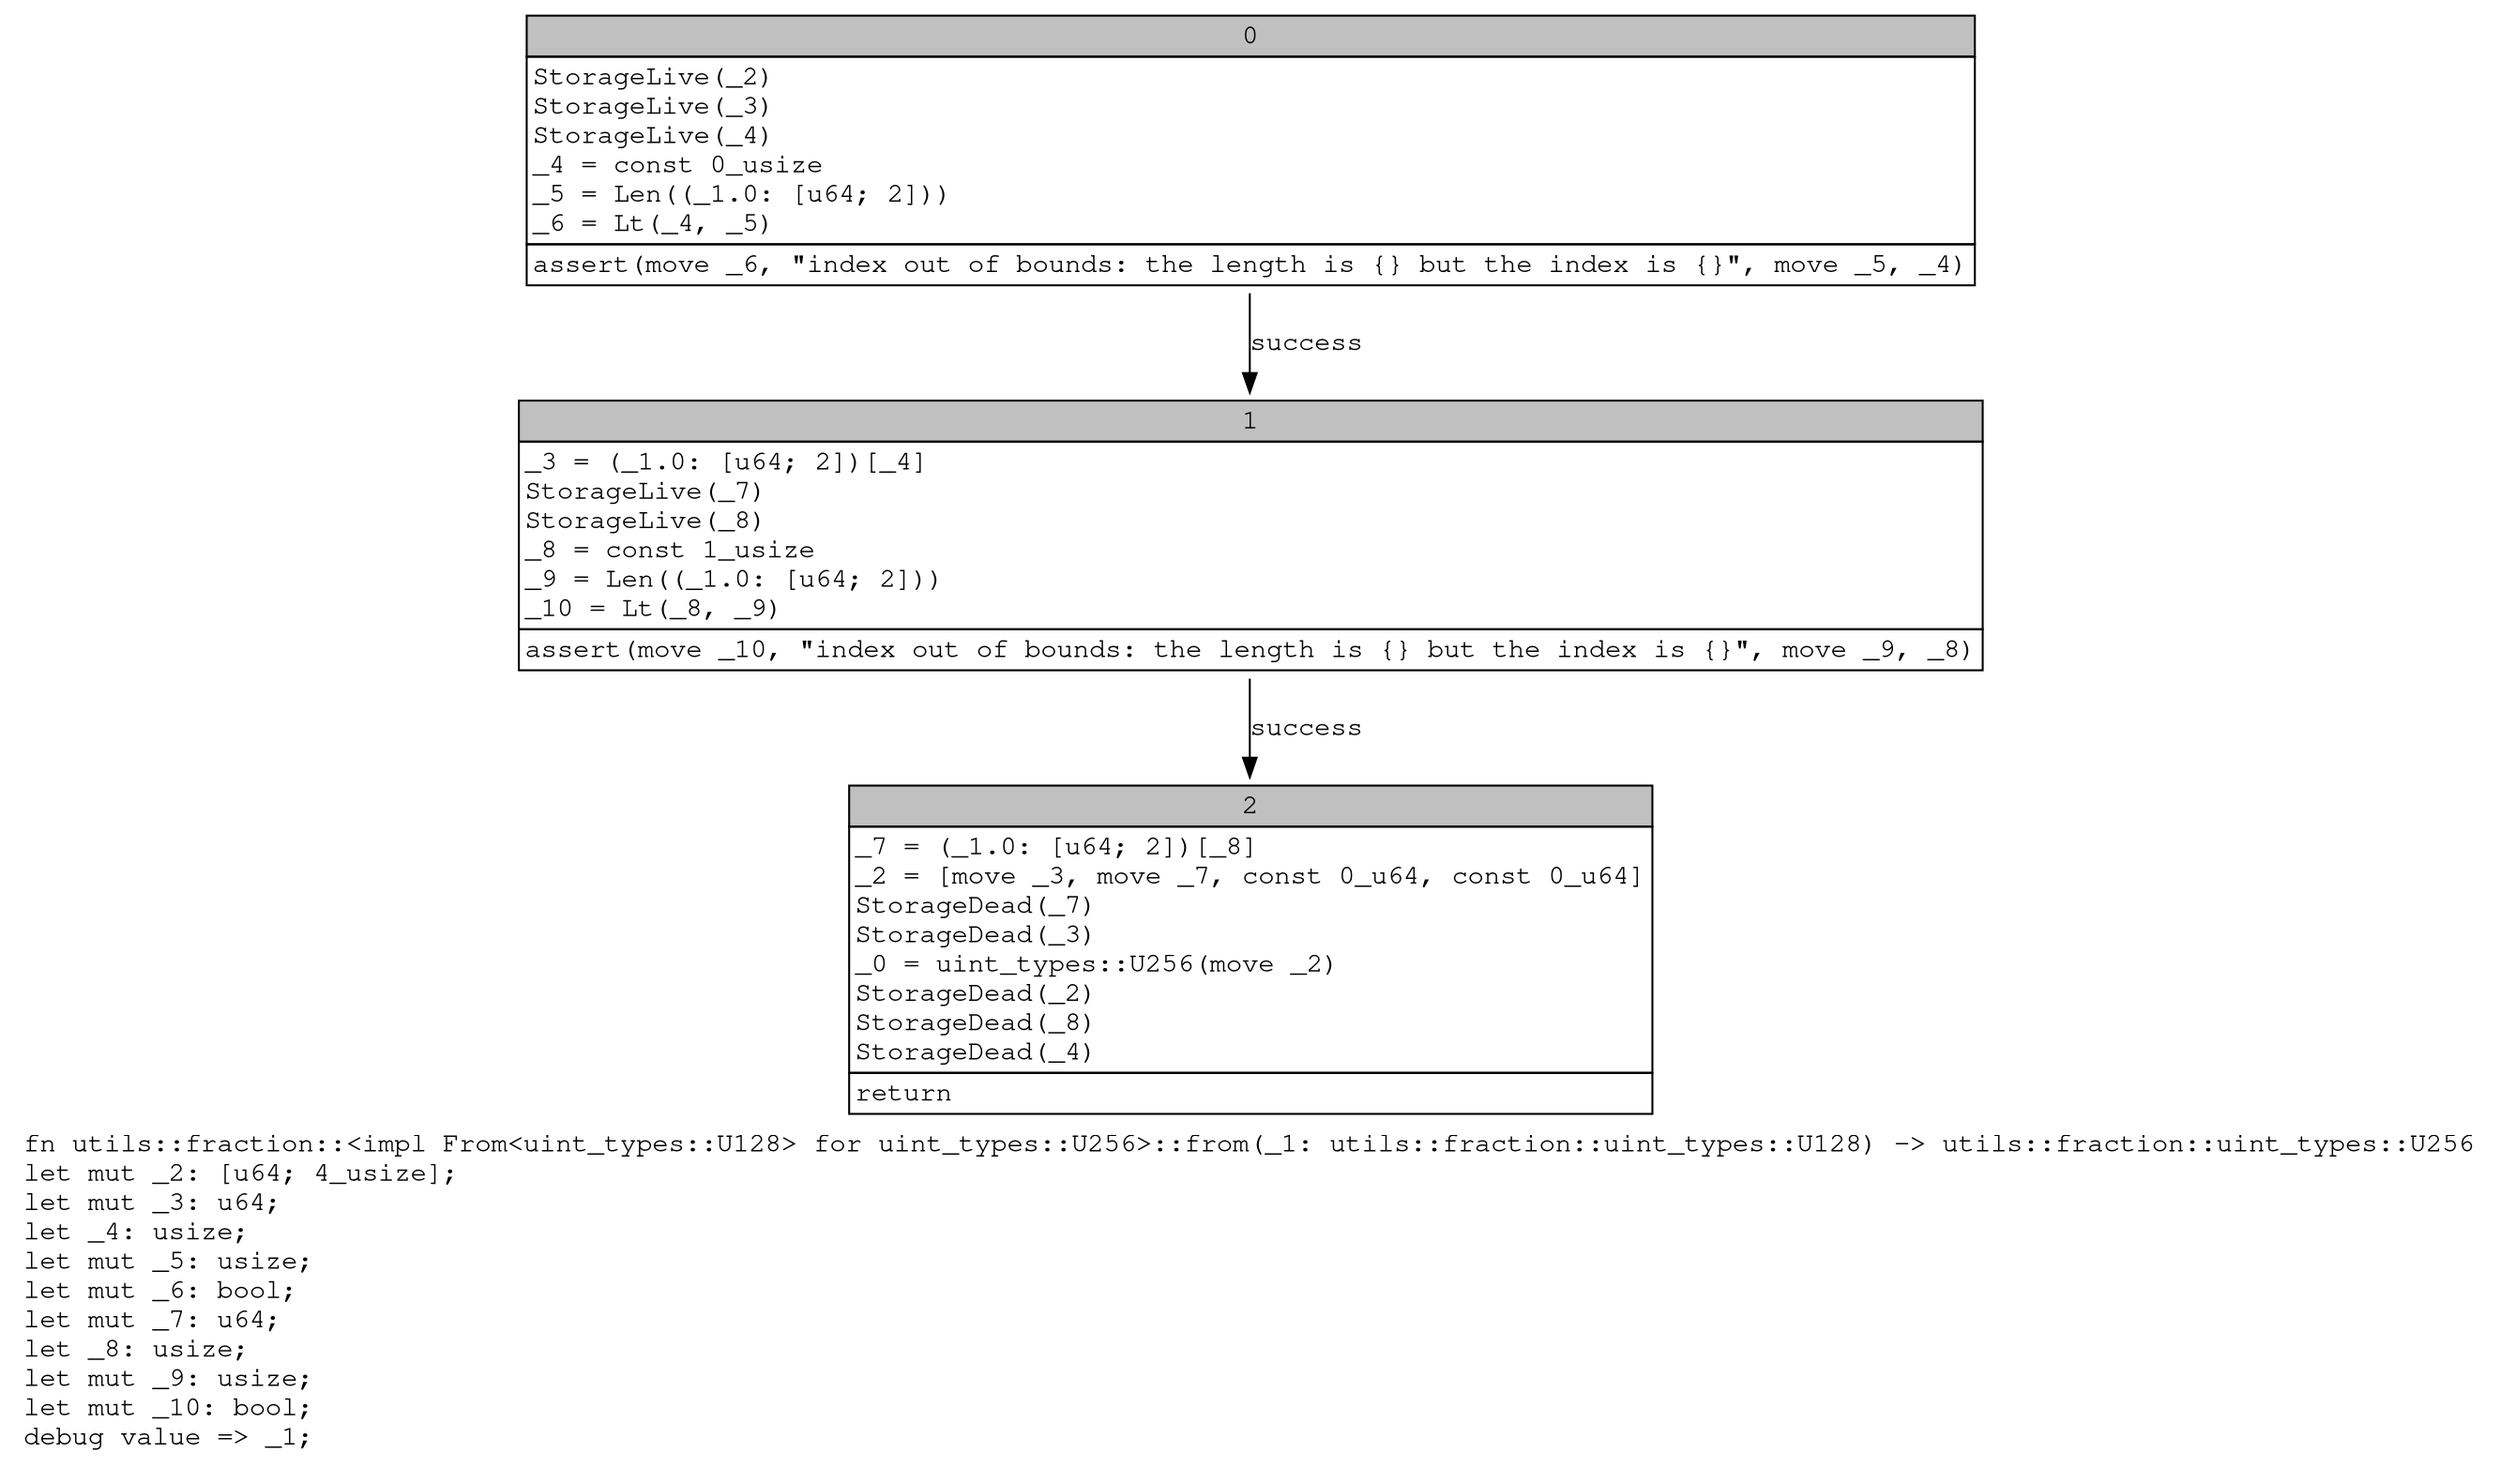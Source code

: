 digraph Mir_0_2474 {
    graph [fontname="Courier, monospace"];
    node [fontname="Courier, monospace"];
    edge [fontname="Courier, monospace"];
    label=<fn utils::fraction::&lt;impl From&lt;uint_types::U128&gt; for uint_types::U256&gt;::from(_1: utils::fraction::uint_types::U128) -&gt; utils::fraction::uint_types::U256<br align="left"/>let mut _2: [u64; 4_usize];<br align="left"/>let mut _3: u64;<br align="left"/>let _4: usize;<br align="left"/>let mut _5: usize;<br align="left"/>let mut _6: bool;<br align="left"/>let mut _7: u64;<br align="left"/>let _8: usize;<br align="left"/>let mut _9: usize;<br align="left"/>let mut _10: bool;<br align="left"/>debug value =&gt; _1;<br align="left"/>>;
    bb0__0_2474 [shape="none", label=<<table border="0" cellborder="1" cellspacing="0"><tr><td bgcolor="gray" align="center" colspan="1">0</td></tr><tr><td align="left" balign="left">StorageLive(_2)<br/>StorageLive(_3)<br/>StorageLive(_4)<br/>_4 = const 0_usize<br/>_5 = Len((_1.0: [u64; 2]))<br/>_6 = Lt(_4, _5)<br/></td></tr><tr><td align="left">assert(move _6, &quot;index out of bounds: the length is {} but the index is {}&quot;, move _5, _4)</td></tr></table>>];
    bb1__0_2474 [shape="none", label=<<table border="0" cellborder="1" cellspacing="0"><tr><td bgcolor="gray" align="center" colspan="1">1</td></tr><tr><td align="left" balign="left">_3 = (_1.0: [u64; 2])[_4]<br/>StorageLive(_7)<br/>StorageLive(_8)<br/>_8 = const 1_usize<br/>_9 = Len((_1.0: [u64; 2]))<br/>_10 = Lt(_8, _9)<br/></td></tr><tr><td align="left">assert(move _10, &quot;index out of bounds: the length is {} but the index is {}&quot;, move _9, _8)</td></tr></table>>];
    bb2__0_2474 [shape="none", label=<<table border="0" cellborder="1" cellspacing="0"><tr><td bgcolor="gray" align="center" colspan="1">2</td></tr><tr><td align="left" balign="left">_7 = (_1.0: [u64; 2])[_8]<br/>_2 = [move _3, move _7, const 0_u64, const 0_u64]<br/>StorageDead(_7)<br/>StorageDead(_3)<br/>_0 = uint_types::U256(move _2)<br/>StorageDead(_2)<br/>StorageDead(_8)<br/>StorageDead(_4)<br/></td></tr><tr><td align="left">return</td></tr></table>>];
    bb0__0_2474 -> bb1__0_2474 [label="success"];
    bb1__0_2474 -> bb2__0_2474 [label="success"];
}
